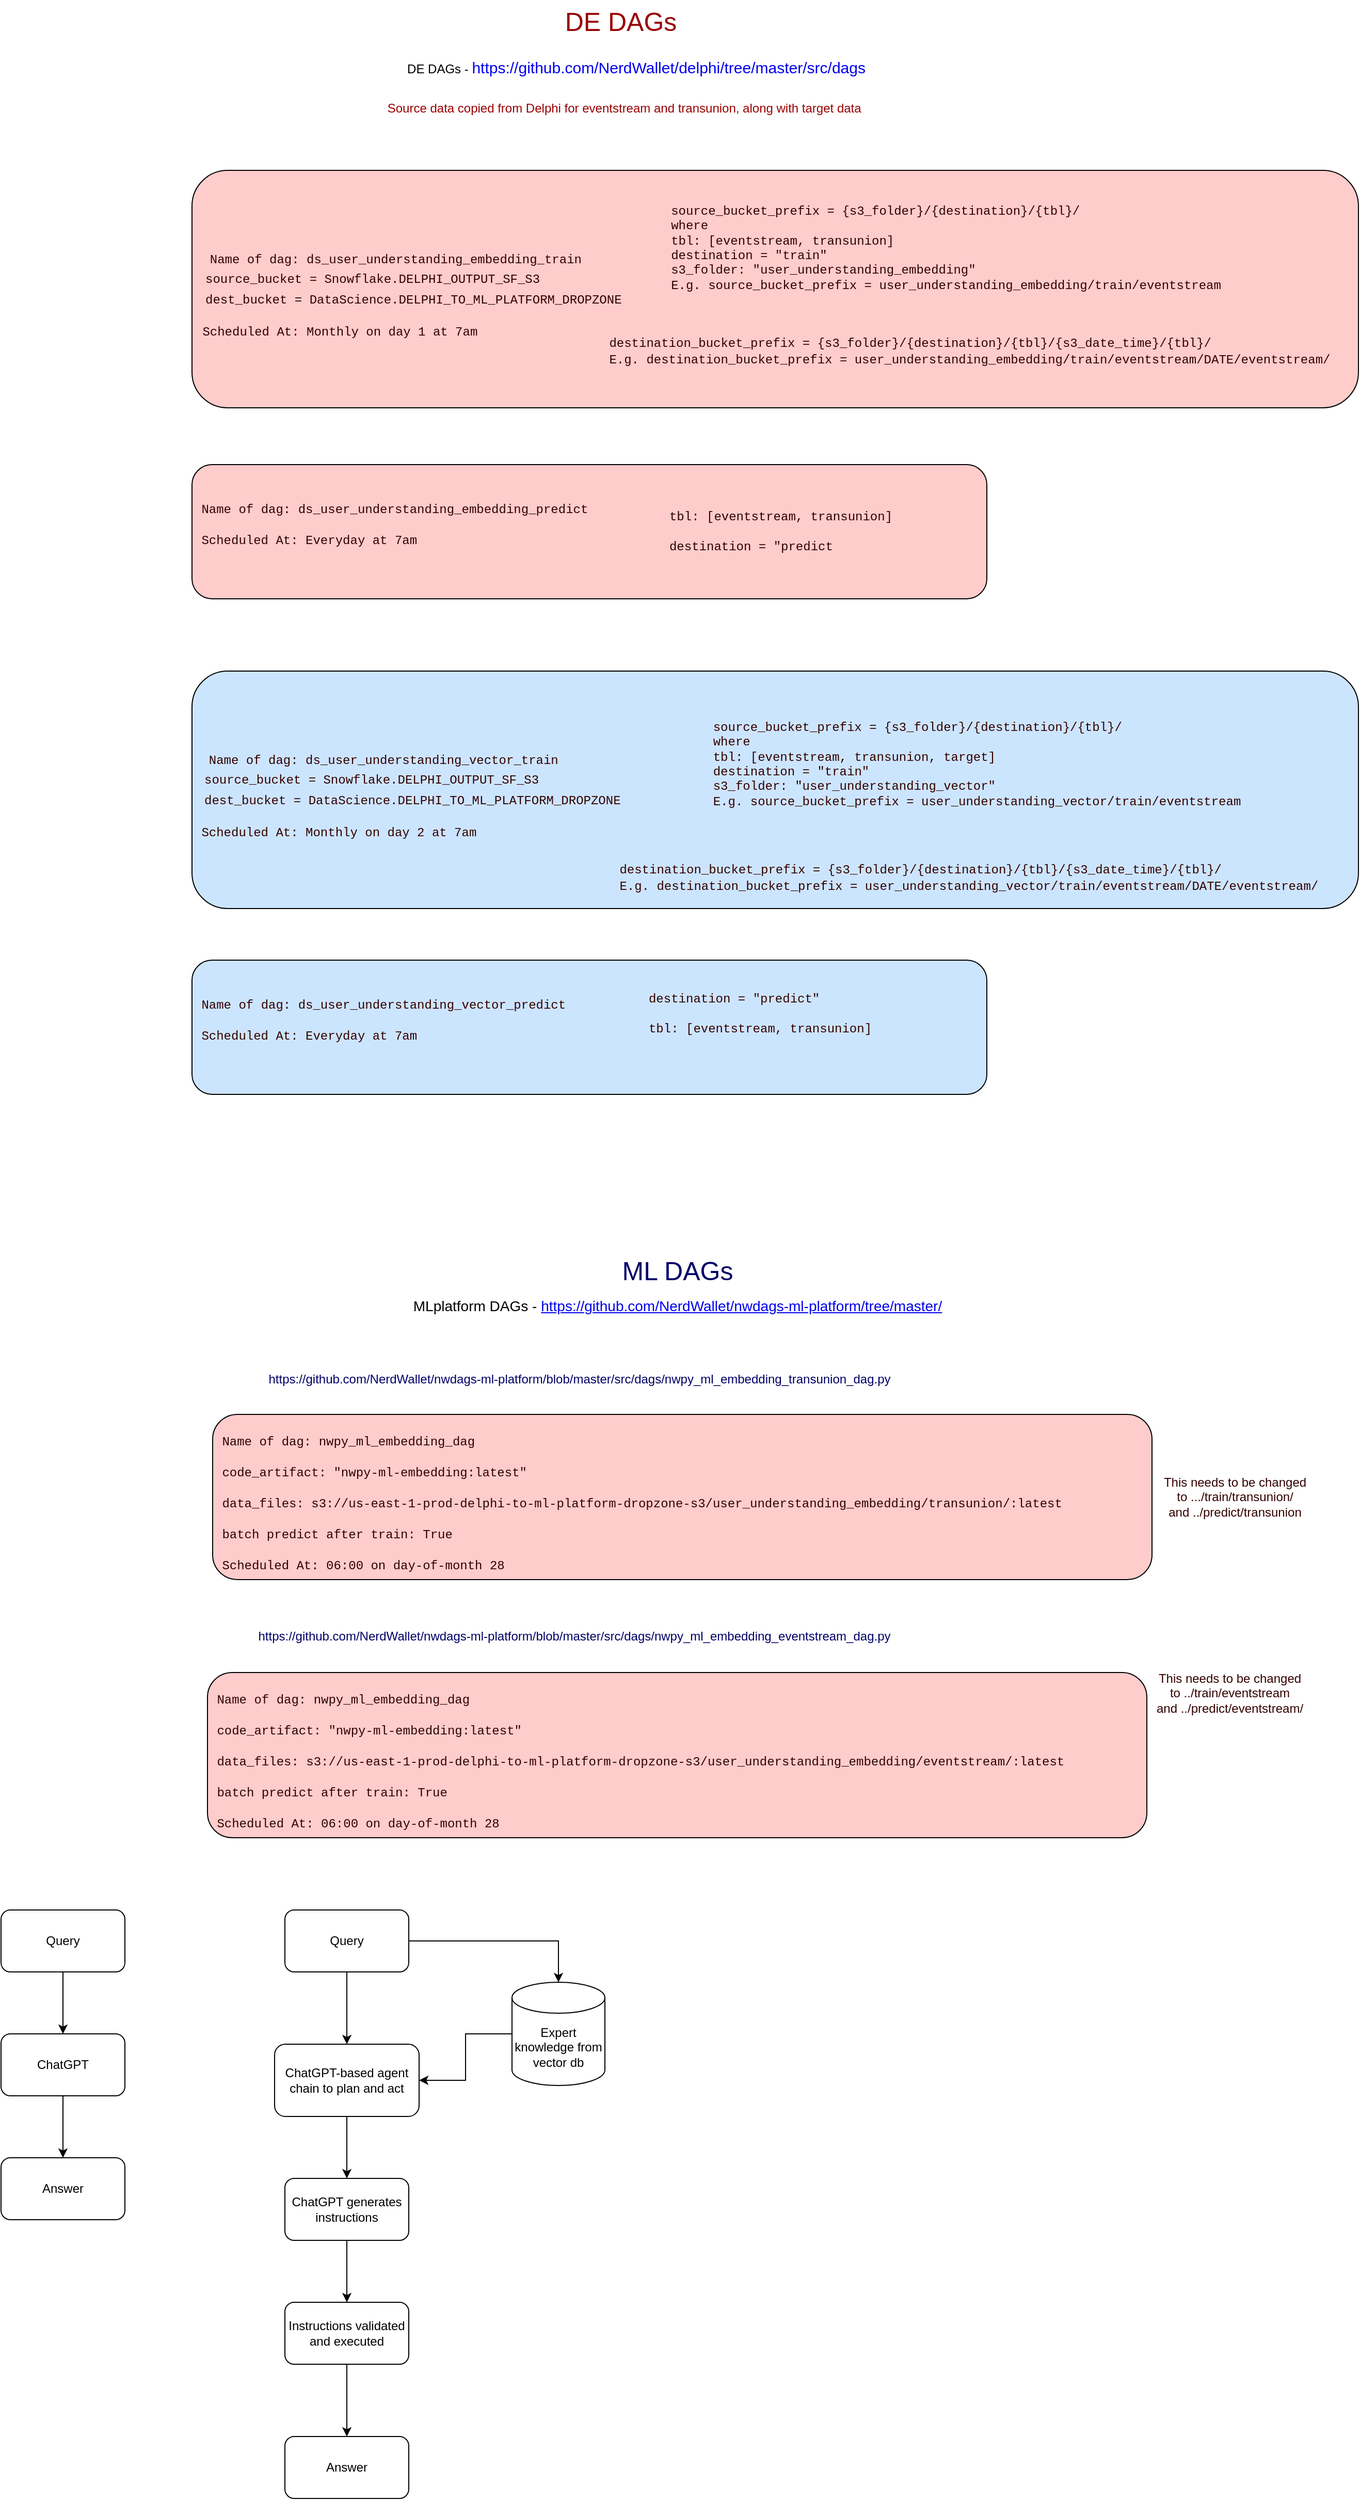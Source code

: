 <mxfile version="22.0.8" type="github">
  <diagram id="J3DCZBRzC3aoTUAwQ61n" name="Page-1">
    <mxGraphModel dx="2156" dy="1817" grid="1" gridSize="10" guides="1" tooltips="1" connect="1" arrows="1" fold="1" page="1" pageScale="1" pageWidth="850" pageHeight="1100" math="0" shadow="0">
      <root>
        <mxCell id="0" />
        <mxCell id="1" parent="0" />
        <mxCell id="DPSiODVmER1UZPMJQLEv-35" value="Source data copied from Delphi for eventstream and transunion, along with target data&amp;nbsp;" style="text;html=1;strokeColor=none;fillColor=none;align=center;verticalAlign=middle;rounded=0;labelBackgroundColor=none;fontColor=#990000;" parent="1" vertex="1">
          <mxGeometry x="150" y="-910" width="60" height="30" as="geometry" />
        </mxCell>
        <mxCell id="DPSiODVmER1UZPMJQLEv-47" style="edgeStyle=orthogonalEdgeStyle;rounded=0;orthogonalLoop=1;jettySize=auto;html=1;exitX=0;exitY=0;exitDx=63.75;exitDy=80;exitPerimeter=0;fontColor=#000000;entryX=0.703;entryY=0.986;entryDx=0;entryDy=0;entryPerimeter=0;" parent="1" edge="1">
          <mxGeometry relative="1" as="geometry">
            <mxPoint x="809.51" y="519.02" as="targetPoint" />
          </mxGeometry>
        </mxCell>
        <mxCell id="DPSiODVmER1UZPMJQLEv-51" value="&lt;font style=&quot;font-size: 14px;&quot;&gt;MLplatform DAGs - &lt;a href=&quot;https://github.com/NerdWallet/delphi/tree/master/src/dags&quot;&gt;https://github.com/NerdWallet/nwdags-ml-platform/tree/master/&lt;/a&gt;&lt;/font&gt;" style="text;html=1;align=center;verticalAlign=middle;resizable=0;points=[];autosize=1;strokeColor=none;fillColor=none;fontColor=#000000;" parent="1" vertex="1">
          <mxGeometry x="-40" y="250" width="540" height="30" as="geometry" />
        </mxCell>
        <mxCell id="DPSiODVmER1UZPMJQLEv-52" value="DE DAGs -&amp;nbsp;&lt;a style=&quot;box-sizing: inherit; text-decoration-line: none; font-family: Slack-Lato, Slack-Fractions, appleLogo, sans-serif; font-size: 15px; font-variant-ligatures: common-ligatures; text-align: left;&quot; data-remove-tab-index=&quot;true&quot; tabindex=&quot;-1&quot; rel=&quot;noopener noreferrer&quot; href=&quot;https://github.com/NerdWallet/delphi/tree/master/src/dags&quot; data-sk=&quot;tooltip_parent&quot; data-stringify-link=&quot;https://github.com/NerdWallet/delphi/tree/master/src/dags&quot; class=&quot;c-link&quot; target=&quot;_blank&quot;&gt;https://github.com/NerdWallet/delphi/tree/master/src/dags&lt;/a&gt;" style="text;html=1;align=center;verticalAlign=middle;resizable=0;points=[];autosize=1;strokeColor=none;fillColor=none;fontColor=#000000;" parent="1" vertex="1">
          <mxGeometry x="-45" y="-950" width="470" height="30" as="geometry" />
        </mxCell>
        <mxCell id="9Zdf6GrbdQyKHOPBXZbT-1" value="&lt;font color=&quot;#990000&quot; style=&quot;font-size: 25px;&quot;&gt;DE DAGs&lt;/font&gt;" style="text;html=1;align=center;verticalAlign=middle;resizable=0;points=[];autosize=1;strokeColor=none;fillColor=none;" parent="1" vertex="1">
          <mxGeometry x="110" y="-1000" width="130" height="40" as="geometry" />
        </mxCell>
        <mxCell id="9Zdf6GrbdQyKHOPBXZbT-2" value="&lt;font color=&quot;#000066&quot;&gt;ML DAGs&lt;/font&gt;" style="text;html=1;align=center;verticalAlign=middle;resizable=0;points=[];autosize=1;strokeColor=none;fillColor=none;fontSize=25;" parent="1" vertex="1">
          <mxGeometry x="165" y="210" width="130" height="40" as="geometry" />
        </mxCell>
        <mxCell id="9Zdf6GrbdQyKHOPBXZbT-4" value="&lt;span style=&quot;caret-color: rgb(165, 214, 255); font-family: ui-monospace, SFMono-Regular, &amp;quot;SF Mono&amp;quot;, Menlo, Consolas, &amp;quot;Liberation Mono&amp;quot;, monospace; font-size: 12px; text-size-adjust: auto;&quot;&gt;&lt;font color=&quot;#330000&quot;&gt;&lt;span style=&quot;white-space: pre;&quot;&gt; &lt;/span&gt;Name of dag: nwpy_ml_embedding_dag&lt;br&gt;&lt;span style=&quot;box-sizing: border-box; caret-color: rgb(201, 209, 217); text-size-adjust: auto;&quot; class=&quot;pl-s1&quot;&gt;&lt;span style=&quot;box-sizing: border-box;&quot; data-hydro-click-hmac=&quot;99df0de95a7838768272debd3a4633718ef6220060d011ebce648fd38299e85e&quot; data-hydro-click=&quot;{&amp;quot;event_type&amp;quot;:&amp;quot;code_navigation.click_on_symbol&amp;quot;,&amp;quot;payload&amp;quot;:{&amp;quot;action&amp;quot;:&amp;quot;click_on_symbol&amp;quot;,&amp;quot;repository_id&amp;quot;:171959319,&amp;quot;ref&amp;quot;:&amp;quot;master&amp;quot;,&amp;quot;language&amp;quot;:&amp;quot;Python&amp;quot;,&amp;quot;backend&amp;quot;:&amp;quot;ALEPH_PRECISE&amp;quot;,&amp;quot;code_nav_context&amp;quot;:&amp;quot;BLOB_VIEW&amp;quot;,&amp;quot;retry_backend&amp;quot;:&amp;quot;&amp;quot;,&amp;quot;originating_url&amp;quot;:&amp;quot;https://github.com/NerdWallet/nwdags-ml-platform/find-definition?q=code_artifact&amp;amp;blob_path=src%2Fdags%2Fnwpy_ml_embedding_eventstream_dag.py&amp;amp;ref=master&amp;amp;language=Python&amp;amp;row=12&amp;amp;col=0&amp;amp;code_nav_context=BLOB_VIEW&amp;quot;,&amp;quot;user_id&amp;quot;:102988599}}&quot; class=&quot;pl-token&quot;&gt;&lt;span style=&quot;white-space: pre;&quot;&gt; &lt;/span&gt;code_artifact:&lt;/span&gt;&lt;/span&gt;&lt;span style=&quot;caret-color: rgb(201, 209, 217); text-size-adjust: auto;&quot;&gt;&amp;nbsp;&lt;/span&gt;&lt;span style=&quot;box-sizing: border-box; text-size-adjust: auto;&quot; class=&quot;pl-s&quot;&gt;&quot;nwpy-ml-embedding:latest&quot;&lt;br&gt;&lt;span style=&quot;text-size-adjust: auto;&quot;&gt;&lt;span style=&quot;white-space: pre;&quot;&gt; &lt;/span&gt;data_files: s3://us-east-1-prod-delphi-to-ml-platform-dropzone-s3/user_understanding_embedding/transunion/:latest&lt;br&gt;&lt;/span&gt;&lt;/span&gt;&lt;span style=&quot;white-space: pre;&quot;&gt; &lt;/span&gt;batch predict after train: True&amp;nbsp;&lt;br&gt;&lt;/font&gt;&lt;span style=&quot;caret-color: rgb(139, 148, 158); text-size-adjust: auto;&quot;&gt;&lt;font color=&quot;#330000&quot;&gt;&lt;span style=&quot;white-space: pre;&quot;&gt; &lt;/span&gt;Scheduled At: 06:00 on day-of-month 28&lt;/font&gt;&lt;/span&gt;&lt;br&gt;&lt;/span&gt;" style="rounded=1;whiteSpace=wrap;html=1;fontSize=25;fontColor=#000066;align=left;fillColor=#FFCCCC;" parent="1" vertex="1">
          <mxGeometry x="-220" y="370" width="910" height="160" as="geometry" />
        </mxCell>
        <mxCell id="9Zdf6GrbdQyKHOPBXZbT-5" value="&lt;font style=&quot;font-size: 12px;&quot;&gt;https://github.com/NerdWallet/nwdags-ml-platform/blob/master/src/dags/nwpy_ml_embedding_transunion_dag.py&lt;/font&gt;" style="text;html=1;align=center;verticalAlign=middle;resizable=0;points=[];autosize=1;strokeColor=none;fillColor=none;fontSize=25;fontColor=#000066;" parent="1" vertex="1">
          <mxGeometry x="-180" y="310" width="630" height="40" as="geometry" />
        </mxCell>
        <mxCell id="9Zdf6GrbdQyKHOPBXZbT-6" value="https://github.com/NerdWallet/nwdags-ml-platform/blob/master/src/dags/nwpy_ml_embedding_eventstream_dag.py" style="text;html=1;align=center;verticalAlign=middle;resizable=0;points=[];autosize=1;strokeColor=none;fillColor=none;fontSize=12;fontColor=#000066;" parent="1" vertex="1">
          <mxGeometry x="-190" y="570" width="640" height="30" as="geometry" />
        </mxCell>
        <mxCell id="9Zdf6GrbdQyKHOPBXZbT-8" value="&lt;span style=&quot;caret-color: rgb(165, 214, 255); font-family: ui-monospace, SFMono-Regular, &amp;quot;SF Mono&amp;quot;, Menlo, Consolas, &amp;quot;Liberation Mono&amp;quot;, monospace; font-size: 12px; text-size-adjust: auto;&quot;&gt;&lt;font color=&quot;#330000&quot;&gt;&lt;span style=&quot;white-space: pre;&quot;&gt; &lt;/span&gt;Name of dag: nwpy_ml_embedding_dag&lt;br&gt;&lt;span style=&quot;box-sizing: border-box; caret-color: rgb(201, 209, 217); text-size-adjust: auto;&quot; class=&quot;pl-s1&quot;&gt;&lt;span style=&quot;box-sizing: border-box;&quot; data-hydro-click-hmac=&quot;99df0de95a7838768272debd3a4633718ef6220060d011ebce648fd38299e85e&quot; data-hydro-click=&quot;{&amp;quot;event_type&amp;quot;:&amp;quot;code_navigation.click_on_symbol&amp;quot;,&amp;quot;payload&amp;quot;:{&amp;quot;action&amp;quot;:&amp;quot;click_on_symbol&amp;quot;,&amp;quot;repository_id&amp;quot;:171959319,&amp;quot;ref&amp;quot;:&amp;quot;master&amp;quot;,&amp;quot;language&amp;quot;:&amp;quot;Python&amp;quot;,&amp;quot;backend&amp;quot;:&amp;quot;ALEPH_PRECISE&amp;quot;,&amp;quot;code_nav_context&amp;quot;:&amp;quot;BLOB_VIEW&amp;quot;,&amp;quot;retry_backend&amp;quot;:&amp;quot;&amp;quot;,&amp;quot;originating_url&amp;quot;:&amp;quot;https://github.com/NerdWallet/nwdags-ml-platform/find-definition?q=code_artifact&amp;amp;blob_path=src%2Fdags%2Fnwpy_ml_embedding_eventstream_dag.py&amp;amp;ref=master&amp;amp;language=Python&amp;amp;row=12&amp;amp;col=0&amp;amp;code_nav_context=BLOB_VIEW&amp;quot;,&amp;quot;user_id&amp;quot;:102988599}}&quot; class=&quot;pl-token&quot;&gt;&lt;span style=&quot;white-space: pre;&quot;&gt; &lt;/span&gt;code_artifact:&lt;/span&gt;&lt;/span&gt;&lt;span style=&quot;caret-color: rgb(201, 209, 217); text-size-adjust: auto;&quot;&gt;&amp;nbsp;&lt;/span&gt;&lt;span style=&quot;box-sizing: border-box; text-size-adjust: auto;&quot; class=&quot;pl-s&quot;&gt;&quot;nwpy-ml-embedding:latest&quot;&lt;br&gt;&lt;span style=&quot;text-size-adjust: auto;&quot;&gt;&lt;span style=&quot;white-space: pre;&quot;&gt; &lt;/span&gt;data_files: s3://us-east-1-prod-delphi-to-ml-platform-dropzone-s3/user_understanding_embedding/eventstream/:latest&lt;br&gt;&lt;/span&gt;&lt;/span&gt;&lt;span style=&quot;white-space: pre;&quot;&gt; &lt;/span&gt;batch predict after train: True&amp;nbsp;&lt;br&gt;&lt;/font&gt;&lt;span style=&quot;caret-color: rgb(139, 148, 158); text-size-adjust: auto;&quot;&gt;&lt;font color=&quot;#330000&quot;&gt;&lt;span style=&quot;white-space: pre;&quot;&gt; &lt;/span&gt;Scheduled At: 06:00 on day-of-month 28&lt;/font&gt;&lt;/span&gt;&lt;br&gt;&lt;/span&gt;" style="rounded=1;whiteSpace=wrap;html=1;fontSize=25;fontColor=#000066;align=left;fillColor=#FFCCCC;" parent="1" vertex="1">
          <mxGeometry x="-225" y="620" width="910" height="160" as="geometry" />
        </mxCell>
        <mxCell id="9Zdf6GrbdQyKHOPBXZbT-9" value="This needs to be changed &lt;br&gt;to .../train/transunion/&lt;br&gt;and ../predict/transunion" style="text;html=1;align=center;verticalAlign=middle;resizable=0;points=[];autosize=1;strokeColor=none;fillColor=none;fontSize=12;fontColor=#330000;" parent="1" vertex="1">
          <mxGeometry x="690" y="420" width="160" height="60" as="geometry" />
        </mxCell>
        <mxCell id="9Zdf6GrbdQyKHOPBXZbT-11" value="This needs to be changed&lt;br&gt;to ../train/eventstream&lt;br&gt;and ../predict/eventstream/" style="text;html=1;align=center;verticalAlign=middle;resizable=0;points=[];autosize=1;strokeColor=none;fillColor=none;fontSize=12;fontColor=#330000;" parent="1" vertex="1">
          <mxGeometry x="680" y="610" width="170" height="60" as="geometry" />
        </mxCell>
        <mxCell id="9Zdf6GrbdQyKHOPBXZbT-12" value="&lt;span style=&quot;caret-color: rgb(165, 214, 255); font-family: ui-monospace, SFMono-Regular, &amp;quot;SF Mono&amp;quot;, Menlo, Consolas, &amp;quot;Liberation Mono&amp;quot;, monospace; font-size: 12px; text-size-adjust: auto;&quot;&gt;&lt;font color=&quot;#330000&quot;&gt;&lt;span style=&quot;&quot;&gt;&lt;/span&gt;&amp;nbsp; Name of dag:&amp;nbsp;&lt;/font&gt;&lt;span style=&quot;text-size-adjust: auto;&quot;&gt;&lt;font color=&quot;#330000&quot;&gt;ds_user_understanding_embedding_train&lt;/font&gt;&lt;/span&gt;&lt;font color=&quot;#330000&quot;&gt;&lt;span style=&quot;box-sizing: border-box; text-size-adjust: auto;&quot; class=&quot;pl-s&quot;&gt;&lt;br&gt;&lt;/span&gt;&lt;/font&gt;&lt;table style=&quot;border-spacing: 0px; border-collapse: collapse; tab-size: 8; caret-color: rgb(201, 209, 217); color: rgb(201, 209, 217); font-family: -apple-system, BlinkMacSystemFont, &amp;quot;Segoe UI&amp;quot;, Helvetica, Arial, sans-serif, &amp;quot;Apple Color Emoji&amp;quot;, &amp;quot;Segoe UI Emoji&amp;quot;; font-size: 14px; text-indent: 0px; text-size-adjust: auto;&quot; data-tagsearch-path=&quot;src/dags/ds_user_understanding_embedding_train.py&quot; data-tagsearch-lang=&quot;Python&quot; data-paste-markdown-skip=&quot;&quot; data-tab-size=&quot;8&quot; class=&quot;highlight tab-size js-file-line-container js-code-nav-container js-tagsearch-file&quot;&gt;&lt;tbody style=&quot;box-sizing: border-box;&quot;&gt;&lt;tr style=&quot;box-sizing: border-box;&quot;&gt;&lt;td style=&quot;box-sizing: border-box; padding: 0px 10px; position: relative; line-height: 20px; vertical-align: top; overflow: visible; font-family: ui-monospace, SFMono-Regular, &amp;quot;SF Mono&amp;quot;, Menlo, Consolas, &amp;quot;Liberation Mono&amp;quot;, monospace; font-size: 12px; overflow-wrap: normal;&quot; class=&quot;blob-code blob-code-inner js-file-line&quot; id=&quot;LC97&quot;&gt;&lt;font color=&quot;#330000&quot;&gt;&lt;span style=&quot;box-sizing: border-box;&quot; class=&quot;pl-s1&quot;&gt;&lt;span style=&quot;box-sizing: border-box;&quot; data-hydro-click-hmac=&quot;109a80b43960c4553f395644fe2ccf0aec0a5eb89b3a8d28cb28b147ef513796&quot; data-hydro-click=&quot;{&amp;quot;event_type&amp;quot;:&amp;quot;code_navigation.click_on_symbol&amp;quot;,&amp;quot;payload&amp;quot;:{&amp;quot;action&amp;quot;:&amp;quot;click_on_symbol&amp;quot;,&amp;quot;repository_id&amp;quot;:181556173,&amp;quot;ref&amp;quot;:&amp;quot;master&amp;quot;,&amp;quot;language&amp;quot;:&amp;quot;Python&amp;quot;,&amp;quot;backend&amp;quot;:&amp;quot;ALEPH_PRECISE&amp;quot;,&amp;quot;code_nav_context&amp;quot;:&amp;quot;BLOB_VIEW&amp;quot;,&amp;quot;retry_backend&amp;quot;:&amp;quot;&amp;quot;,&amp;quot;originating_url&amp;quot;:&amp;quot;https://github.com/NerdWallet/delphi/find-definition?q=source_bucket&amp;amp;blob_path=src%2Fdags%2Fds_user_understanding_embedding_train.py&amp;amp;ref=master&amp;amp;language=Python&amp;amp;row=96&amp;amp;col=4&amp;amp;code_nav_context=BLOB_VIEW&amp;quot;,&amp;quot;user_id&amp;quot;:102988599}}&quot; class=&quot;pl-token&quot;&gt;source_bucket&lt;/span&gt;&lt;/span&gt; &lt;span style=&quot;box-sizing: border-box;&quot; class=&quot;pl-c1&quot;&gt;=&lt;/span&gt; &lt;span style=&quot;box-sizing: border-box;&quot; class=&quot;pl-v&quot;&gt;&lt;span style=&quot;box-sizing: border-box;&quot; data-hydro-click-hmac=&quot;73d62aa70737c8d351bc3a8c4cdc957c9038c24f1d045db1ce19f86236ac29a8&quot; data-hydro-click=&quot;{&amp;quot;event_type&amp;quot;:&amp;quot;code_navigation.click_on_symbol&amp;quot;,&amp;quot;payload&amp;quot;:{&amp;quot;action&amp;quot;:&amp;quot;click_on_symbol&amp;quot;,&amp;quot;repository_id&amp;quot;:181556173,&amp;quot;ref&amp;quot;:&amp;quot;master&amp;quot;,&amp;quot;language&amp;quot;:&amp;quot;Python&amp;quot;,&amp;quot;backend&amp;quot;:&amp;quot;ALEPH_PRECISE&amp;quot;,&amp;quot;code_nav_context&amp;quot;:&amp;quot;BLOB_VIEW&amp;quot;,&amp;quot;retry_backend&amp;quot;:&amp;quot;&amp;quot;,&amp;quot;originating_url&amp;quot;:&amp;quot;https://github.com/NerdWallet/delphi/find-definition?q=Snowflake&amp;amp;blob_path=src%2Fdags%2Fds_user_understanding_embedding_train.py&amp;amp;ref=master&amp;amp;language=Python&amp;amp;row=96&amp;amp;col=20&amp;amp;code_nav_context=BLOB_VIEW&amp;quot;,&amp;quot;user_id&amp;quot;:102988599}}&quot; class=&quot;pl-token&quot;&gt;Snowflake&lt;/span&gt;&lt;/span&gt;.&lt;span style=&quot;box-sizing: border-box;&quot; class=&quot;pl-v&quot;&gt;&lt;span style=&quot;box-sizing: border-box;&quot; data-hydro-click-hmac=&quot;b24b44c922259c218b8df5f90505d8a2d99cfd51ebf09edaeb7dfe16132a4b1c&quot; data-hydro-click=&quot;{&amp;quot;event_type&amp;quot;:&amp;quot;code_navigation.click_on_symbol&amp;quot;,&amp;quot;payload&amp;quot;:{&amp;quot;action&amp;quot;:&amp;quot;click_on_symbol&amp;quot;,&amp;quot;repository_id&amp;quot;:181556173,&amp;quot;ref&amp;quot;:&amp;quot;master&amp;quot;,&amp;quot;language&amp;quot;:&amp;quot;Python&amp;quot;,&amp;quot;backend&amp;quot;:&amp;quot;ALEPH_PRECISE&amp;quot;,&amp;quot;code_nav_context&amp;quot;:&amp;quot;BLOB_VIEW&amp;quot;,&amp;quot;retry_backend&amp;quot;:&amp;quot;&amp;quot;,&amp;quot;originating_url&amp;quot;:&amp;quot;https://github.com/NerdWallet/delphi/find-definition?q=DELPHI_OUTPUT_SF_S3&amp;amp;blob_path=src%2Fdags%2Fds_user_understanding_embedding_train.py&amp;amp;ref=master&amp;amp;language=Python&amp;amp;row=96&amp;amp;col=30&amp;amp;code_nav_context=BLOB_VIEW&amp;quot;,&amp;quot;user_id&amp;quot;:102988599}}&quot; class=&quot;pl-token&quot;&gt;DELPHI_OUTPUT_SF_S3&lt;br&gt;&lt;/span&gt;&lt;/span&gt;dest_bucket&amp;nbsp;&lt;/font&gt;&lt;span style=&quot;color: rgb(51, 0, 0); box-sizing: border-box;&quot; class=&quot;pl-c1&quot;&gt;=&lt;/span&gt;&lt;span style=&quot;color: rgb(51, 0, 0);&quot;&gt;&amp;nbsp;&lt;/span&gt;&lt;span style=&quot;color: rgb(51, 0, 0); box-sizing: border-box;&quot; class=&quot;pl-v&quot;&gt;DataScience&lt;/span&gt;&lt;span style=&quot;color: rgb(51, 0, 0);&quot;&gt;.&lt;/span&gt;&lt;span style=&quot;color: rgb(51, 0, 0); box-sizing: border-box;&quot; class=&quot;pl-v&quot;&gt;DELPHI_TO_ML_PLATFORM_DROPZONE&lt;/span&gt;&lt;br&gt;&lt;font style=&quot;caret-color: rgb(165, 214, 255);&quot; color=&quot;#330000&quot;&gt;&lt;/font&gt;&lt;/td&gt;&lt;/tr&gt;&lt;/tbody&gt;&lt;/table&gt;&lt;font color=&quot;#330000&quot;&gt;&lt;span style=&quot;caret-color: rgb(139, 148, 158); text-size-adjust: auto;&quot;&gt;&amp;nbsp;Scheduled At:&amp;nbsp;&lt;/span&gt;&lt;span style=&quot;caret-color: rgb(139, 148, 158); text-size-adjust: auto;&quot;&gt;Monthly on day 1 at 7am&lt;/span&gt;&lt;/font&gt;&lt;br&gt;&lt;/span&gt;" style="rounded=1;whiteSpace=wrap;html=1;fontSize=25;fontColor=#000066;align=left;labelBackgroundColor=none;labelBorderColor=#FFCCCC;fillColor=#FFCCCC;" parent="1" vertex="1">
          <mxGeometry x="-240" y="-835" width="1130" height="230" as="geometry" />
        </mxCell>
        <mxCell id="9Zdf6GrbdQyKHOPBXZbT-13" value="&lt;div style=&quot;text-align: left;&quot;&gt;&lt;span style=&quot;font-family: ui-monospace, SFMono-Regular, &amp;quot;SF Mono&amp;quot;, Menlo, Consolas, &amp;quot;Liberation Mono&amp;quot;, monospace; caret-color: rgb(165, 214, 255); background-color: initial;&quot;&gt;source_bucket_prefix = {s3_folder}/{destination}/{tbl}/&amp;nbsp;&lt;/span&gt;&lt;/div&gt;&lt;span style=&quot;caret-color: rgb(165, 214, 255); font-family: ui-monospace, SFMono-Regular, &amp;quot;SF Mono&amp;quot;, Menlo, Consolas, &amp;quot;Liberation Mono&amp;quot;, monospace; text-size-adjust: auto;&quot;&gt;&lt;div style=&quot;text-align: left;&quot;&gt;&lt;span style=&quot;background-color: initial;&quot;&gt;where&lt;/span&gt;&lt;/div&gt;&lt;div style=&quot;text-align: left;&quot;&gt;&lt;span style=&quot;background-color: initial;&quot;&gt;tbl: [eventstream, transunion]&lt;/span&gt;&lt;/div&gt;&lt;span style=&quot;box-sizing: border-box; caret-color: rgb(201, 209, 217); text-size-adjust: auto;&quot; class=&quot;pl-s1&quot;&gt;&lt;div style=&quot;text-align: left;&quot;&gt;&lt;span style=&quot;background-color: initial; box-sizing: border-box; text-size-adjust: auto;&quot; class=&quot;pl-s1&quot;&gt;&lt;span style=&quot;box-sizing: border-box;&quot; data-hydro-click-hmac=&quot;4c4b5418053c10e5418f59fdbc634f6265f1a797ad5dd90bd82aa4c5bea79886&quot; data-hydro-click=&quot;{&amp;quot;event_type&amp;quot;:&amp;quot;code_navigation.click_on_symbol&amp;quot;,&amp;quot;payload&amp;quot;:{&amp;quot;action&amp;quot;:&amp;quot;click_on_symbol&amp;quot;,&amp;quot;repository_id&amp;quot;:181556173,&amp;quot;ref&amp;quot;:&amp;quot;master&amp;quot;,&amp;quot;language&amp;quot;:&amp;quot;Python&amp;quot;,&amp;quot;backend&amp;quot;:&amp;quot;ALEPH_PRECISE&amp;quot;,&amp;quot;code_nav_context&amp;quot;:&amp;quot;BLOB_VIEW&amp;quot;,&amp;quot;retry_backend&amp;quot;:&amp;quot;&amp;quot;,&amp;quot;originating_url&amp;quot;:&amp;quot;https://github.com/NerdWallet/delphi/find-definition?q=destination&amp;amp;blob_path=src%2Fdags%2Fds_user_understanding_embedding_train.py&amp;amp;ref=master&amp;amp;language=Python&amp;amp;row=34&amp;amp;col=0&amp;amp;code_nav_context=BLOB_VIEW&amp;quot;,&amp;quot;user_id&amp;quot;:102988599}}&quot; class=&quot;pl-token&quot;&gt;destination&lt;/span&gt;&lt;/span&gt;&lt;span style=&quot;background-color: initial; text-size-adjust: auto;&quot;&gt; &lt;/span&gt;&lt;span style=&quot;caret-color: rgb(165, 214, 255); background-color: initial; box-sizing: border-box; text-size-adjust: auto;&quot; class=&quot;pl-c1&quot;&gt;=&lt;/span&gt;&lt;span style=&quot;background-color: initial; text-size-adjust: auto;&quot;&gt; &lt;/span&gt;&lt;span style=&quot;caret-color: rgb(165, 214, 255); background-color: initial; box-sizing: border-box; text-size-adjust: auto;&quot; class=&quot;pl-s&quot;&gt;&quot;train&quot;&lt;/span&gt;&lt;/div&gt;&lt;/span&gt;&lt;span style=&quot;box-sizing: border-box; text-size-adjust: auto;&quot; class=&quot;pl-s&quot;&gt;&lt;div style=&quot;text-align: left;&quot;&gt;&lt;span style=&quot;background-color: initial; box-sizing: border-box; text-size-adjust: auto;&quot; class=&quot;pl-s&quot;&gt;s3_folder&lt;/span&gt;&lt;span style=&quot;background-color: initial; caret-color: rgb(201, 209, 217); text-size-adjust: auto;&quot;&gt;: &lt;/span&gt;&lt;span style=&quot;background-color: initial; box-sizing: border-box; text-size-adjust: auto;&quot; class=&quot;pl-s&quot;&gt;&quot;user_understanding_embedding&quot;&lt;/span&gt;&lt;/div&gt;&lt;div style=&quot;text-align: left;&quot;&gt;E.g. source_bucket_prefix = user_understanding_embedding/train/eventstream&lt;/div&gt;&lt;/span&gt;&lt;/span&gt;" style="text;html=1;align=center;verticalAlign=middle;resizable=0;points=[];autosize=1;strokeColor=none;fillColor=none;fontSize=12;fontColor=#330000;" parent="1" vertex="1">
          <mxGeometry x="210" y="-810" width="560" height="100" as="geometry" />
        </mxCell>
        <mxCell id="9Zdf6GrbdQyKHOPBXZbT-14" value="&lt;span style=&quot;caret-color: rgb(165, 214, 255); font-family: ui-monospace, SFMono-Regular, &amp;quot;SF Mono&amp;quot;, Menlo, Consolas, &amp;quot;Liberation Mono&amp;quot;, monospace; text-size-adjust: auto;&quot;&gt;&amp;nbsp;destination_bucket_prefix = {s3_folder}/{destination}/{tbl}/{s3_date_time}/{tbl}/&lt;br&gt;&amp;nbsp;E.g. destination_bucket_prefix = user_understanding_embedding/train/eventstream/DATE/eventstream/&lt;br&gt;&lt;/span&gt;" style="text;html=1;align=left;verticalAlign=middle;resizable=0;points=[];autosize=1;strokeColor=none;fillColor=none;fontSize=12;fontColor=#330000;" parent="1" vertex="1">
          <mxGeometry x="155" y="-680" width="730" height="40" as="geometry" />
        </mxCell>
        <mxCell id="9Zdf6GrbdQyKHOPBXZbT-18" value="&lt;div style=&quot;&quot;&gt;&lt;span style=&quot;caret-color: rgb(139, 148, 158); font-family: ui-monospace, SFMono-Regular, &amp;quot;SF Mono&amp;quot;, Menlo, Consolas, &amp;quot;Liberation Mono&amp;quot;, monospace;&quot;&gt;&amp;nbsp;&lt;/span&gt;&lt;font style=&quot;background-color: initial; font-family: ui-monospace, SFMono-Regular, &amp;quot;SF Mono&amp;quot;, Menlo, Consolas, &amp;quot;Liberation Mono&amp;quot;, monospace; caret-color: rgb(165, 214, 255);&quot; color=&quot;#330000&quot;&gt;Name of dag:&amp;nbsp;&lt;/font&gt;&lt;span style=&quot;background-color: initial; color: rgb(0, 0, 102); font-family: ui-monospace, SFMono-Regular, &amp;quot;SF Mono&amp;quot;, Menlo, Consolas, &amp;quot;Liberation Mono&amp;quot;, monospace; caret-color: rgb(165, 214, 255); text-size-adjust: auto;&quot;&gt;&lt;font color=&quot;#330000&quot;&gt;ds_user_understanding_embedding_predict&lt;/font&gt;&lt;/span&gt;&lt;br&gt;&lt;/div&gt;&lt;div style=&quot;&quot;&gt;&lt;span style=&quot;background-color: initial; color: rgb(0, 0, 102); font-family: ui-monospace, SFMono-Regular, &amp;quot;SF Mono&amp;quot;, Menlo, Consolas, &amp;quot;Liberation Mono&amp;quot;, monospace; caret-color: rgb(165, 214, 255); text-size-adjust: auto;&quot;&gt;&lt;font color=&quot;#330000&quot;&gt;&lt;br&gt;&lt;/font&gt;&lt;/span&gt;&lt;/div&gt;&lt;span style=&quot;text-align: center; color: rgb(0, 0, 102); font-family: ui-monospace, SFMono-Regular, &amp;quot;SF Mono&amp;quot;, Menlo, Consolas, &amp;quot;Liberation Mono&amp;quot;, monospace; caret-color: rgb(165, 214, 255); text-size-adjust: auto;&quot;&gt;&lt;/span&gt;&lt;span style=&quot;color: rgb(0, 0, 102); font-family: ui-monospace, SFMono-Regular, &amp;quot;SF Mono&amp;quot;, Menlo, Consolas, &amp;quot;Liberation Mono&amp;quot;, monospace; font-size: 12px; font-style: normal; font-variant-ligatures: normal; font-variant-caps: normal; font-weight: 400; letter-spacing: normal; orphans: 2; text-indent: 0px; text-transform: none; widows: 2; word-spacing: 0px; -webkit-text-stroke-width: 0px; caret-color: rgb(165, 214, 255); background-color: rgb(248, 249, 250); text-decoration-thickness: initial; text-decoration-style: initial; text-decoration-color: initial; text-size-adjust: auto;&quot;&gt;&lt;span style=&quot;color: rgb(51, 0, 0); caret-color: rgb(139, 148, 158); text-size-adjust: auto;&quot;&gt;&lt;div style=&quot;&quot;&gt;&lt;span style=&quot;text-size-adjust: auto;&quot;&gt;&amp;nbsp;Scheduled At:&amp;nbsp;&lt;/span&gt;&lt;span style=&quot;text-size-adjust: auto;&quot;&gt;Everyday at 7am&amp;nbsp;&lt;/span&gt;&lt;/div&gt;&lt;/span&gt;&lt;/span&gt;&lt;font face=&quot;ui-monospace, SFMono-Regular, SF Mono, Menlo, Consolas, Liberation Mono, monospace&quot; style=&quot;orphans: 2; text-indent: 0px; widows: 2; background-color: rgb(248, 249, 250); text-decoration-thickness: initial; text-decoration-style: initial; text-decoration-color: initial;&quot;&gt;&lt;div style=&quot;caret-color: rgb(165, 214, 255);&quot;&gt;&lt;br&gt;&lt;/div&gt;&lt;/font&gt;" style="rounded=1;whiteSpace=wrap;html=1;labelBackgroundColor=none;fontSize=12;fontColor=#330000;align=left;fillColor=#FFCCCC;" parent="1" vertex="1">
          <mxGeometry x="-240" y="-550" width="770" height="130" as="geometry" />
        </mxCell>
        <mxCell id="9Zdf6GrbdQyKHOPBXZbT-19" value="&lt;span style=&quot;font-family: ui-monospace, SFMono-Regular, &amp;quot;SF Mono&amp;quot;, Menlo, Consolas, &amp;quot;Liberation Mono&amp;quot;, monospace; box-sizing: border-box; text-size-adjust: auto;&quot; class=&quot;pl-s1&quot;&gt;&lt;div style=&quot;text-align: left;&quot;&gt;&lt;span style=&quot;caret-color: rgb(201, 209, 217); background-color: initial; box-sizing: border-box; text-size-adjust: auto;&quot; class=&quot;pl-s1&quot;&gt;tbl: [eventstream, transunion]&lt;/span&gt;&lt;/div&gt;&lt;div style=&quot;text-align: left;&quot;&gt;&lt;span style=&quot;caret-color: rgb(201, 209, 217); background-color: initial; box-sizing: border-box; text-size-adjust: auto;&quot; class=&quot;pl-s1&quot;&gt;&lt;br&gt;&lt;/span&gt;&lt;/div&gt;&lt;div style=&quot;text-align: left;&quot;&gt;&lt;span style=&quot;caret-color: rgb(201, 209, 217); background-color: initial; box-sizing: border-box; text-size-adjust: auto;&quot; class=&quot;pl-s1&quot;&gt;destination&lt;/span&gt;&lt;span style=&quot;caret-color: rgb(201, 209, 217); background-color: initial; text-size-adjust: auto;&quot;&gt;&amp;nbsp;&lt;/span&gt;&lt;span style=&quot;caret-color: rgb(165, 214, 255); background-color: initial; box-sizing: border-box; text-size-adjust: auto;&quot; class=&quot;pl-c1&quot;&gt;=&lt;/span&gt;&lt;span style=&quot;background-color: initial; text-size-adjust: auto;&quot;&gt;&lt;span style=&quot;caret-color: rgb(201, 209, 217);&quot;&gt;&amp;nbsp;&lt;/span&gt;&lt;span style=&quot;caret-color: rgb(165, 214, 255);&quot;&gt;&quot;predict&lt;/span&gt;&lt;/span&gt;&lt;/div&gt;&lt;/span&gt;&lt;span style=&quot;font-family: ui-monospace, SFMono-Regular, &amp;quot;SF Mono&amp;quot;, Menlo, Consolas, &amp;quot;Liberation Mono&amp;quot;, monospace; caret-color: rgb(165, 214, 255); box-sizing: border-box; text-size-adjust: auto;&quot; class=&quot;pl-s&quot;&gt;&lt;/span&gt;" style="text;html=1;align=center;verticalAlign=middle;resizable=0;points=[];autosize=1;strokeColor=none;fillColor=none;fontSize=12;fontColor=#330000;" parent="1" vertex="1">
          <mxGeometry x="210" y="-515" width="240" height="60" as="geometry" />
        </mxCell>
        <mxCell id="9Zdf6GrbdQyKHOPBXZbT-20" value="&lt;span style=&quot;caret-color: rgb(165, 214, 255); font-family: ui-monospace, SFMono-Regular, &amp;quot;SF Mono&amp;quot;, Menlo, Consolas, &amp;quot;Liberation Mono&amp;quot;, monospace; font-size: 12px; text-size-adjust: auto;&quot;&gt;&lt;font color=&quot;#330000&quot;&gt;&lt;span style=&quot;&quot;&gt;&lt;/span&gt;&amp;nbsp; Name of dag:&amp;nbsp;&lt;/font&gt;&lt;span style=&quot;text-size-adjust: auto;&quot;&gt;&lt;font color=&quot;#330000&quot;&gt;ds_user_understanding_vector_train&lt;/font&gt;&lt;/span&gt;&lt;font color=&quot;#330000&quot;&gt;&lt;span style=&quot;box-sizing: border-box; text-size-adjust: auto;&quot; class=&quot;pl-s&quot;&gt;&lt;br&gt;&lt;/span&gt;&lt;/font&gt;&lt;table style=&quot;border-spacing: 0px; border-collapse: collapse; tab-size: 8; caret-color: rgb(201, 209, 217); color: rgb(201, 209, 217); font-family: -apple-system, BlinkMacSystemFont, &amp;quot;Segoe UI&amp;quot;, Helvetica, Arial, sans-serif, &amp;quot;Apple Color Emoji&amp;quot;, &amp;quot;Segoe UI Emoji&amp;quot;; font-size: 14px; text-indent: 0px; text-size-adjust: auto;&quot; data-tagsearch-path=&quot;src/dags/ds_user_understanding_embedding_train.py&quot; data-tagsearch-lang=&quot;Python&quot; data-paste-markdown-skip=&quot;&quot; data-tab-size=&quot;8&quot; class=&quot;highlight tab-size js-file-line-container js-code-nav-container js-tagsearch-file&quot;&gt;&lt;tbody style=&quot;box-sizing: border-box;&quot;&gt;&lt;tr style=&quot;box-sizing: border-box;&quot;&gt;&lt;td style=&quot;box-sizing: border-box; padding: 0px 10px; position: relative; line-height: 20px; vertical-align: top; overflow: visible; font-family: ui-monospace, SFMono-Regular, &amp;quot;SF Mono&amp;quot;, Menlo, Consolas, &amp;quot;Liberation Mono&amp;quot;, monospace; font-size: 12px; overflow-wrap: normal;&quot; class=&quot;blob-code blob-code-inner js-file-line&quot; id=&quot;LC97&quot;&gt;&lt;font color=&quot;#330000&quot;&gt;&lt;span style=&quot;box-sizing: border-box;&quot; class=&quot;pl-s1&quot;&gt;&lt;span style=&quot;box-sizing: border-box;&quot; data-hydro-click-hmac=&quot;109a80b43960c4553f395644fe2ccf0aec0a5eb89b3a8d28cb28b147ef513796&quot; data-hydro-click=&quot;{&amp;quot;event_type&amp;quot;:&amp;quot;code_navigation.click_on_symbol&amp;quot;,&amp;quot;payload&amp;quot;:{&amp;quot;action&amp;quot;:&amp;quot;click_on_symbol&amp;quot;,&amp;quot;repository_id&amp;quot;:181556173,&amp;quot;ref&amp;quot;:&amp;quot;master&amp;quot;,&amp;quot;language&amp;quot;:&amp;quot;Python&amp;quot;,&amp;quot;backend&amp;quot;:&amp;quot;ALEPH_PRECISE&amp;quot;,&amp;quot;code_nav_context&amp;quot;:&amp;quot;BLOB_VIEW&amp;quot;,&amp;quot;retry_backend&amp;quot;:&amp;quot;&amp;quot;,&amp;quot;originating_url&amp;quot;:&amp;quot;https://github.com/NerdWallet/delphi/find-definition?q=source_bucket&amp;amp;blob_path=src%2Fdags%2Fds_user_understanding_embedding_train.py&amp;amp;ref=master&amp;amp;language=Python&amp;amp;row=96&amp;amp;col=4&amp;amp;code_nav_context=BLOB_VIEW&amp;quot;,&amp;quot;user_id&amp;quot;:102988599}}&quot; class=&quot;pl-token&quot;&gt;source_bucket&lt;/span&gt;&lt;/span&gt; &lt;span style=&quot;box-sizing: border-box;&quot; class=&quot;pl-c1&quot;&gt;=&lt;/span&gt; &lt;span style=&quot;box-sizing: border-box;&quot; class=&quot;pl-v&quot;&gt;&lt;span style=&quot;box-sizing: border-box;&quot; data-hydro-click-hmac=&quot;73d62aa70737c8d351bc3a8c4cdc957c9038c24f1d045db1ce19f86236ac29a8&quot; data-hydro-click=&quot;{&amp;quot;event_type&amp;quot;:&amp;quot;code_navigation.click_on_symbol&amp;quot;,&amp;quot;payload&amp;quot;:{&amp;quot;action&amp;quot;:&amp;quot;click_on_symbol&amp;quot;,&amp;quot;repository_id&amp;quot;:181556173,&amp;quot;ref&amp;quot;:&amp;quot;master&amp;quot;,&amp;quot;language&amp;quot;:&amp;quot;Python&amp;quot;,&amp;quot;backend&amp;quot;:&amp;quot;ALEPH_PRECISE&amp;quot;,&amp;quot;code_nav_context&amp;quot;:&amp;quot;BLOB_VIEW&amp;quot;,&amp;quot;retry_backend&amp;quot;:&amp;quot;&amp;quot;,&amp;quot;originating_url&amp;quot;:&amp;quot;https://github.com/NerdWallet/delphi/find-definition?q=Snowflake&amp;amp;blob_path=src%2Fdags%2Fds_user_understanding_embedding_train.py&amp;amp;ref=master&amp;amp;language=Python&amp;amp;row=96&amp;amp;col=20&amp;amp;code_nav_context=BLOB_VIEW&amp;quot;,&amp;quot;user_id&amp;quot;:102988599}}&quot; class=&quot;pl-token&quot;&gt;Snowflake&lt;/span&gt;&lt;/span&gt;.&lt;span style=&quot;box-sizing: border-box;&quot; class=&quot;pl-v&quot;&gt;&lt;span style=&quot;box-sizing: border-box;&quot; data-hydro-click-hmac=&quot;b24b44c922259c218b8df5f90505d8a2d99cfd51ebf09edaeb7dfe16132a4b1c&quot; data-hydro-click=&quot;{&amp;quot;event_type&amp;quot;:&amp;quot;code_navigation.click_on_symbol&amp;quot;,&amp;quot;payload&amp;quot;:{&amp;quot;action&amp;quot;:&amp;quot;click_on_symbol&amp;quot;,&amp;quot;repository_id&amp;quot;:181556173,&amp;quot;ref&amp;quot;:&amp;quot;master&amp;quot;,&amp;quot;language&amp;quot;:&amp;quot;Python&amp;quot;,&amp;quot;backend&amp;quot;:&amp;quot;ALEPH_PRECISE&amp;quot;,&amp;quot;code_nav_context&amp;quot;:&amp;quot;BLOB_VIEW&amp;quot;,&amp;quot;retry_backend&amp;quot;:&amp;quot;&amp;quot;,&amp;quot;originating_url&amp;quot;:&amp;quot;https://github.com/NerdWallet/delphi/find-definition?q=DELPHI_OUTPUT_SF_S3&amp;amp;blob_path=src%2Fdags%2Fds_user_understanding_embedding_train.py&amp;amp;ref=master&amp;amp;language=Python&amp;amp;row=96&amp;amp;col=30&amp;amp;code_nav_context=BLOB_VIEW&amp;quot;,&amp;quot;user_id&amp;quot;:102988599}}&quot; class=&quot;pl-token&quot;&gt;DELPHI_OUTPUT_SF_S3&lt;br&gt;&lt;/span&gt;&lt;/span&gt;dest_bucket&amp;nbsp;&lt;/font&gt;&lt;span style=&quot;color: rgb(51, 0, 0); box-sizing: border-box;&quot; class=&quot;pl-c1&quot;&gt;=&lt;/span&gt;&lt;span style=&quot;color: rgb(51, 0, 0);&quot;&gt;&amp;nbsp;&lt;/span&gt;&lt;span style=&quot;color: rgb(51, 0, 0); box-sizing: border-box;&quot; class=&quot;pl-v&quot;&gt;DataScience&lt;/span&gt;&lt;span style=&quot;color: rgb(51, 0, 0);&quot;&gt;.&lt;/span&gt;&lt;span style=&quot;color: rgb(51, 0, 0); box-sizing: border-box;&quot; class=&quot;pl-v&quot;&gt;DELPHI_TO_ML_PLATFORM_DROPZONE&lt;/span&gt;&lt;br&gt;&lt;font style=&quot;caret-color: rgb(165, 214, 255);&quot; color=&quot;#330000&quot;&gt;&lt;/font&gt;&lt;/td&gt;&lt;/tr&gt;&lt;/tbody&gt;&lt;/table&gt;&lt;font color=&quot;#330000&quot;&gt;&lt;span style=&quot;caret-color: rgb(139, 148, 158); text-size-adjust: auto;&quot;&gt;&amp;nbsp;Scheduled At:&amp;nbsp;&lt;/span&gt;&lt;span style=&quot;caret-color: rgb(139, 148, 158); text-size-adjust: auto;&quot;&gt;Monthly on day 2 at 7am&lt;/span&gt;&lt;/font&gt;&lt;br&gt;&lt;/span&gt;" style="rounded=1;whiteSpace=wrap;html=1;fontSize=25;fontColor=#000066;align=left;fillColor=#CCE5FF;" parent="1" vertex="1">
          <mxGeometry x="-240" y="-350" width="1130" height="230" as="geometry" />
        </mxCell>
        <mxCell id="9Zdf6GrbdQyKHOPBXZbT-22" value="&lt;div style=&quot;text-align: left;&quot;&gt;&lt;span style=&quot;font-family: ui-monospace, SFMono-Regular, &amp;quot;SF Mono&amp;quot;, Menlo, Consolas, &amp;quot;Liberation Mono&amp;quot;, monospace; caret-color: rgb(165, 214, 255); background-color: initial;&quot;&gt;source_bucket_prefix = {s3_folder}/{destination}/{tbl}/&amp;nbsp;&lt;/span&gt;&lt;/div&gt;&lt;span style=&quot;caret-color: rgb(165, 214, 255); font-family: ui-monospace, SFMono-Regular, &amp;quot;SF Mono&amp;quot;, Menlo, Consolas, &amp;quot;Liberation Mono&amp;quot;, monospace; text-size-adjust: auto;&quot;&gt;&lt;div style=&quot;text-align: left;&quot;&gt;&lt;span style=&quot;background-color: initial;&quot;&gt;where&lt;/span&gt;&lt;/div&gt;&lt;div style=&quot;text-align: left;&quot;&gt;&lt;span style=&quot;background-color: initial;&quot;&gt;tbl: [eventstream, transunion, target]&lt;/span&gt;&lt;/div&gt;&lt;span style=&quot;box-sizing: border-box; caret-color: rgb(201, 209, 217); text-size-adjust: auto;&quot; class=&quot;pl-s1&quot;&gt;&lt;div style=&quot;text-align: left;&quot;&gt;&lt;span style=&quot;background-color: initial; box-sizing: border-box; text-size-adjust: auto;&quot; class=&quot;pl-s1&quot;&gt;&lt;span style=&quot;box-sizing: border-box;&quot; data-hydro-click-hmac=&quot;4c4b5418053c10e5418f59fdbc634f6265f1a797ad5dd90bd82aa4c5bea79886&quot; data-hydro-click=&quot;{&amp;quot;event_type&amp;quot;:&amp;quot;code_navigation.click_on_symbol&amp;quot;,&amp;quot;payload&amp;quot;:{&amp;quot;action&amp;quot;:&amp;quot;click_on_symbol&amp;quot;,&amp;quot;repository_id&amp;quot;:181556173,&amp;quot;ref&amp;quot;:&amp;quot;master&amp;quot;,&amp;quot;language&amp;quot;:&amp;quot;Python&amp;quot;,&amp;quot;backend&amp;quot;:&amp;quot;ALEPH_PRECISE&amp;quot;,&amp;quot;code_nav_context&amp;quot;:&amp;quot;BLOB_VIEW&amp;quot;,&amp;quot;retry_backend&amp;quot;:&amp;quot;&amp;quot;,&amp;quot;originating_url&amp;quot;:&amp;quot;https://github.com/NerdWallet/delphi/find-definition?q=destination&amp;amp;blob_path=src%2Fdags%2Fds_user_understanding_embedding_train.py&amp;amp;ref=master&amp;amp;language=Python&amp;amp;row=34&amp;amp;col=0&amp;amp;code_nav_context=BLOB_VIEW&amp;quot;,&amp;quot;user_id&amp;quot;:102988599}}&quot; class=&quot;pl-token&quot;&gt;destination&lt;/span&gt;&lt;/span&gt;&lt;span style=&quot;background-color: initial; text-size-adjust: auto;&quot;&gt; &lt;/span&gt;&lt;span style=&quot;caret-color: rgb(165, 214, 255); background-color: initial; box-sizing: border-box; text-size-adjust: auto;&quot; class=&quot;pl-c1&quot;&gt;=&lt;/span&gt;&lt;span style=&quot;background-color: initial; text-size-adjust: auto;&quot;&gt; &lt;/span&gt;&lt;span style=&quot;caret-color: rgb(165, 214, 255); background-color: initial; box-sizing: border-box; text-size-adjust: auto;&quot; class=&quot;pl-s&quot;&gt;&quot;train&quot;&lt;/span&gt;&lt;/div&gt;&lt;/span&gt;&lt;span style=&quot;box-sizing: border-box; text-size-adjust: auto;&quot; class=&quot;pl-s&quot;&gt;&lt;div style=&quot;text-align: left;&quot;&gt;&lt;span style=&quot;background-color: initial; box-sizing: border-box; text-size-adjust: auto;&quot; class=&quot;pl-s&quot;&gt;s3_folder&lt;/span&gt;&lt;span style=&quot;background-color: initial; caret-color: rgb(201, 209, 217); text-size-adjust: auto;&quot;&gt;: &lt;/span&gt;&lt;span style=&quot;background-color: initial; box-sizing: border-box; text-size-adjust: auto;&quot; class=&quot;pl-s&quot;&gt;&quot;user_understanding_vector&quot;&lt;/span&gt;&lt;/div&gt;&lt;div style=&quot;text-align: left;&quot;&gt;E.g. source_bucket_prefix = user_understanding_vector/train/eventstream&lt;/div&gt;&lt;/span&gt;&lt;/span&gt;" style="text;html=1;align=center;verticalAlign=middle;resizable=0;points=[];autosize=1;strokeColor=none;fillColor=none;fontSize=12;fontColor=#330000;" parent="1" vertex="1">
          <mxGeometry x="250" y="-310" width="540" height="100" as="geometry" />
        </mxCell>
        <mxCell id="9Zdf6GrbdQyKHOPBXZbT-23" value="&lt;span style=&quot;caret-color: rgb(165, 214, 255); font-family: ui-monospace, SFMono-Regular, &amp;quot;SF Mono&amp;quot;, Menlo, Consolas, &amp;quot;Liberation Mono&amp;quot;, monospace; text-size-adjust: auto;&quot;&gt;&amp;nbsp;destination_bucket_prefix = {s3_folder}/{destination}/{tbl}/{s3_date_time}/{tbl}/&lt;br&gt;&amp;nbsp;E.g. destination_bucket_prefix = user_understanding_vector/train/eventstream/DATE/eventstream/&lt;br&gt;&lt;/span&gt;" style="text;html=1;align=left;verticalAlign=middle;resizable=0;points=[];autosize=1;strokeColor=none;fillColor=none;fontSize=12;fontColor=#330000;" parent="1" vertex="1">
          <mxGeometry x="165" y="-170" width="710" height="40" as="geometry" />
        </mxCell>
        <mxCell id="9Zdf6GrbdQyKHOPBXZbT-24" value="&lt;div style=&quot;&quot;&gt;&lt;span style=&quot;caret-color: rgb(139, 148, 158); font-family: ui-monospace, SFMono-Regular, &amp;quot;SF Mono&amp;quot;, Menlo, Consolas, &amp;quot;Liberation Mono&amp;quot;, monospace;&quot;&gt;&amp;nbsp;&lt;/span&gt;&lt;font style=&quot;background-color: initial; font-family: ui-monospace, SFMono-Regular, &amp;quot;SF Mono&amp;quot;, Menlo, Consolas, &amp;quot;Liberation Mono&amp;quot;, monospace; caret-color: rgb(165, 214, 255);&quot; color=&quot;#330000&quot;&gt;Name of dag:&amp;nbsp;&lt;/font&gt;&lt;span style=&quot;background-color: initial; color: rgb(0, 0, 102); font-family: ui-monospace, SFMono-Regular, &amp;quot;SF Mono&amp;quot;, Menlo, Consolas, &amp;quot;Liberation Mono&amp;quot;, monospace; caret-color: rgb(165, 214, 255); text-size-adjust: auto;&quot;&gt;&lt;font color=&quot;#330000&quot;&gt;ds_user_understanding_vector_predict&lt;/font&gt;&lt;/span&gt;&lt;br&gt;&lt;/div&gt;&lt;div style=&quot;&quot;&gt;&lt;span style=&quot;background-color: initial; color: rgb(0, 0, 102); font-family: ui-monospace, SFMono-Regular, &amp;quot;SF Mono&amp;quot;, Menlo, Consolas, &amp;quot;Liberation Mono&amp;quot;, monospace; caret-color: rgb(165, 214, 255); text-size-adjust: auto;&quot;&gt;&lt;font color=&quot;#330000&quot;&gt;&lt;br&gt;&lt;/font&gt;&lt;/span&gt;&lt;/div&gt;&lt;span style=&quot;text-align: center; color: rgb(0, 0, 102); font-family: ui-monospace, SFMono-Regular, &amp;quot;SF Mono&amp;quot;, Menlo, Consolas, &amp;quot;Liberation Mono&amp;quot;, monospace; caret-color: rgb(165, 214, 255); text-size-adjust: auto;&quot;&gt;&lt;/span&gt;&lt;span style=&quot;color: rgb(0, 0, 102); font-family: ui-monospace, SFMono-Regular, &amp;quot;SF Mono&amp;quot;, Menlo, Consolas, &amp;quot;Liberation Mono&amp;quot;, monospace; font-size: 12px; font-style: normal; font-variant-ligatures: normal; font-variant-caps: normal; font-weight: 400; letter-spacing: normal; orphans: 2; text-indent: 0px; text-transform: none; widows: 2; word-spacing: 0px; -webkit-text-stroke-width: 0px; caret-color: rgb(165, 214, 255); background-color: rgb(248, 249, 250); text-decoration-thickness: initial; text-decoration-style: initial; text-decoration-color: initial; text-size-adjust: auto;&quot;&gt;&lt;span style=&quot;color: rgb(51, 0, 0); caret-color: rgb(139, 148, 158); text-size-adjust: auto;&quot;&gt;&lt;div style=&quot;&quot;&gt;&lt;span style=&quot;text-size-adjust: auto;&quot;&gt;&amp;nbsp;Scheduled At:&amp;nbsp;&lt;/span&gt;&lt;span style=&quot;text-size-adjust: auto;&quot;&gt;Everyday at 7am&amp;nbsp;&lt;/span&gt;&lt;/div&gt;&lt;/span&gt;&lt;/span&gt;&lt;font face=&quot;ui-monospace, SFMono-Regular, SF Mono, Menlo, Consolas, Liberation Mono, monospace&quot; style=&quot;orphans: 2; text-indent: 0px; widows: 2; background-color: rgb(248, 249, 250); text-decoration-thickness: initial; text-decoration-style: initial; text-decoration-color: initial;&quot;&gt;&lt;div style=&quot;caret-color: rgb(165, 214, 255);&quot;&gt;&lt;br&gt;&lt;/div&gt;&lt;/font&gt;" style="rounded=1;whiteSpace=wrap;html=1;labelBackgroundColor=none;fontSize=12;fontColor=#330000;align=left;fillColor=#CCE5FF;" parent="1" vertex="1">
          <mxGeometry x="-240" y="-70" width="770" height="130" as="geometry" />
        </mxCell>
        <mxCell id="9Zdf6GrbdQyKHOPBXZbT-25" value="&lt;span style=&quot;font-family: ui-monospace, SFMono-Regular, &amp;quot;SF Mono&amp;quot;, Menlo, Consolas, &amp;quot;Liberation Mono&amp;quot;, monospace; box-sizing: border-box; text-size-adjust: auto;&quot; class=&quot;pl-s1&quot;&gt;&lt;div style=&quot;text-align: left;&quot;&gt;&lt;span style=&quot;caret-color: rgb(201, 209, 217); background-color: initial; box-sizing: border-box; text-size-adjust: auto;&quot; class=&quot;pl-s1&quot;&gt;&lt;br&gt;&lt;/span&gt;&lt;/div&gt;&lt;div style=&quot;text-align: left;&quot;&gt;&lt;span style=&quot;caret-color: rgb(201, 209, 217); background-color: initial; box-sizing: border-box; text-size-adjust: auto;&quot; class=&quot;pl-s1&quot;&gt;destination&lt;/span&gt;&lt;span style=&quot;caret-color: rgb(201, 209, 217); background-color: initial; text-size-adjust: auto;&quot;&gt;&amp;nbsp;&lt;/span&gt;&lt;span style=&quot;caret-color: rgb(165, 214, 255); background-color: initial; box-sizing: border-box; text-size-adjust: auto;&quot; class=&quot;pl-c1&quot;&gt;=&lt;/span&gt;&lt;span style=&quot;background-color: initial; text-size-adjust: auto;&quot;&gt;&lt;span style=&quot;caret-color: rgb(201, 209, 217);&quot;&gt;&amp;nbsp;&lt;/span&gt;&lt;span style=&quot;caret-color: rgb(165, 214, 255);&quot;&gt;&quot;predict&quot;&lt;/span&gt;&lt;/span&gt;&lt;/div&gt;&lt;/span&gt;&lt;span style=&quot;font-family: ui-monospace, SFMono-Regular, &amp;quot;SF Mono&amp;quot;, Menlo, Consolas, &amp;quot;Liberation Mono&amp;quot;, monospace; caret-color: rgb(165, 214, 255); box-sizing: border-box; text-size-adjust: auto;&quot; class=&quot;pl-s&quot;&gt;&lt;br&gt;&lt;div style=&quot;text-align: left;&quot;&gt;&lt;span style=&quot;background-color: initial;&quot;&gt;tbl: [eventstream, transunion]&lt;/span&gt;&lt;/div&gt;&lt;span style=&quot;box-sizing: border-box; caret-color: rgb(201, 209, 217); text-size-adjust: auto;&quot; class=&quot;pl-s1&quot;&gt;&lt;/span&gt;&lt;/span&gt;" style="text;html=1;align=center;verticalAlign=middle;resizable=0;points=[];autosize=1;strokeColor=none;fillColor=none;fontSize=12;fontColor=#330000;" parent="1" vertex="1">
          <mxGeometry x="190" y="-60" width="240" height="70" as="geometry" />
        </mxCell>
        <mxCell id="q0qtHnd0g4DtTxXgwpJ6-10" style="edgeStyle=orthogonalEdgeStyle;rounded=0;orthogonalLoop=1;jettySize=auto;html=1;entryX=0.5;entryY=0;entryDx=0;entryDy=0;" edge="1" parent="1" source="q0qtHnd0g4DtTxXgwpJ6-1" target="q0qtHnd0g4DtTxXgwpJ6-2">
          <mxGeometry relative="1" as="geometry">
            <mxPoint x="-365" y="940" as="targetPoint" />
          </mxGeometry>
        </mxCell>
        <mxCell id="q0qtHnd0g4DtTxXgwpJ6-1" value="Query" style="rounded=1;whiteSpace=wrap;html=1;" vertex="1" parent="1">
          <mxGeometry x="-425" y="850" width="120" height="60" as="geometry" />
        </mxCell>
        <mxCell id="q0qtHnd0g4DtTxXgwpJ6-11" style="edgeStyle=orthogonalEdgeStyle;rounded=0;orthogonalLoop=1;jettySize=auto;html=1;entryX=0.5;entryY=0;entryDx=0;entryDy=0;" edge="1" parent="1" source="q0qtHnd0g4DtTxXgwpJ6-2" target="q0qtHnd0g4DtTxXgwpJ6-3">
          <mxGeometry relative="1" as="geometry" />
        </mxCell>
        <mxCell id="q0qtHnd0g4DtTxXgwpJ6-2" value="ChatGPT" style="rounded=1;whiteSpace=wrap;html=1;" vertex="1" parent="1">
          <mxGeometry x="-425" y="970" width="120" height="60" as="geometry" />
        </mxCell>
        <mxCell id="q0qtHnd0g4DtTxXgwpJ6-3" value="Answer" style="rounded=1;whiteSpace=wrap;html=1;" vertex="1" parent="1">
          <mxGeometry x="-425" y="1090" width="120" height="60" as="geometry" />
        </mxCell>
        <mxCell id="q0qtHnd0g4DtTxXgwpJ6-14" style="edgeStyle=orthogonalEdgeStyle;rounded=0;orthogonalLoop=1;jettySize=auto;html=1;entryX=0.5;entryY=0;entryDx=0;entryDy=0;" edge="1" parent="1" source="q0qtHnd0g4DtTxXgwpJ6-4" target="q0qtHnd0g4DtTxXgwpJ6-6">
          <mxGeometry relative="1" as="geometry" />
        </mxCell>
        <mxCell id="q0qtHnd0g4DtTxXgwpJ6-4" value="Query" style="rounded=1;whiteSpace=wrap;html=1;" vertex="1" parent="1">
          <mxGeometry x="-150" y="850" width="120" height="60" as="geometry" />
        </mxCell>
        <mxCell id="q0qtHnd0g4DtTxXgwpJ6-13" style="edgeStyle=orthogonalEdgeStyle;rounded=0;orthogonalLoop=1;jettySize=auto;html=1;entryX=1;entryY=0.5;entryDx=0;entryDy=0;" edge="1" parent="1" source="q0qtHnd0g4DtTxXgwpJ6-5" target="q0qtHnd0g4DtTxXgwpJ6-6">
          <mxGeometry relative="1" as="geometry" />
        </mxCell>
        <mxCell id="q0qtHnd0g4DtTxXgwpJ6-5" value="Expert knowledge from vector db" style="shape=cylinder3;whiteSpace=wrap;html=1;boundedLbl=1;backgroundOutline=1;size=15;" vertex="1" parent="1">
          <mxGeometry x="70" y="920" width="90" height="100" as="geometry" />
        </mxCell>
        <mxCell id="q0qtHnd0g4DtTxXgwpJ6-15" style="edgeStyle=orthogonalEdgeStyle;rounded=0;orthogonalLoop=1;jettySize=auto;html=1;entryX=0.5;entryY=0;entryDx=0;entryDy=0;" edge="1" parent="1" source="q0qtHnd0g4DtTxXgwpJ6-6" target="q0qtHnd0g4DtTxXgwpJ6-7">
          <mxGeometry relative="1" as="geometry" />
        </mxCell>
        <mxCell id="q0qtHnd0g4DtTxXgwpJ6-6" value="ChatGPT-based agent chain to plan and act" style="rounded=1;whiteSpace=wrap;html=1;" vertex="1" parent="1">
          <mxGeometry x="-160" y="980" width="140" height="70" as="geometry" />
        </mxCell>
        <mxCell id="q0qtHnd0g4DtTxXgwpJ6-16" style="edgeStyle=orthogonalEdgeStyle;rounded=0;orthogonalLoop=1;jettySize=auto;html=1;entryX=0.5;entryY=0;entryDx=0;entryDy=0;" edge="1" parent="1" source="q0qtHnd0g4DtTxXgwpJ6-7" target="q0qtHnd0g4DtTxXgwpJ6-8">
          <mxGeometry relative="1" as="geometry" />
        </mxCell>
        <mxCell id="q0qtHnd0g4DtTxXgwpJ6-7" value="ChatGPT generates instructions" style="rounded=1;whiteSpace=wrap;html=1;" vertex="1" parent="1">
          <mxGeometry x="-150" y="1110" width="120" height="60" as="geometry" />
        </mxCell>
        <mxCell id="q0qtHnd0g4DtTxXgwpJ6-17" style="edgeStyle=orthogonalEdgeStyle;rounded=0;orthogonalLoop=1;jettySize=auto;html=1;entryX=0.5;entryY=0;entryDx=0;entryDy=0;" edge="1" parent="1" source="q0qtHnd0g4DtTxXgwpJ6-8" target="q0qtHnd0g4DtTxXgwpJ6-9">
          <mxGeometry relative="1" as="geometry" />
        </mxCell>
        <mxCell id="q0qtHnd0g4DtTxXgwpJ6-8" value="Instructions validated and executed" style="rounded=1;whiteSpace=wrap;html=1;" vertex="1" parent="1">
          <mxGeometry x="-150" y="1230" width="120" height="60" as="geometry" />
        </mxCell>
        <mxCell id="q0qtHnd0g4DtTxXgwpJ6-9" value="Answer" style="rounded=1;whiteSpace=wrap;html=1;" vertex="1" parent="1">
          <mxGeometry x="-150" y="1360" width="120" height="60" as="geometry" />
        </mxCell>
        <mxCell id="q0qtHnd0g4DtTxXgwpJ6-12" style="edgeStyle=orthogonalEdgeStyle;rounded=0;orthogonalLoop=1;jettySize=auto;html=1;entryX=0.5;entryY=0;entryDx=0;entryDy=0;entryPerimeter=0;" edge="1" parent="1" source="q0qtHnd0g4DtTxXgwpJ6-4" target="q0qtHnd0g4DtTxXgwpJ6-5">
          <mxGeometry relative="1" as="geometry" />
        </mxCell>
      </root>
    </mxGraphModel>
  </diagram>
</mxfile>
